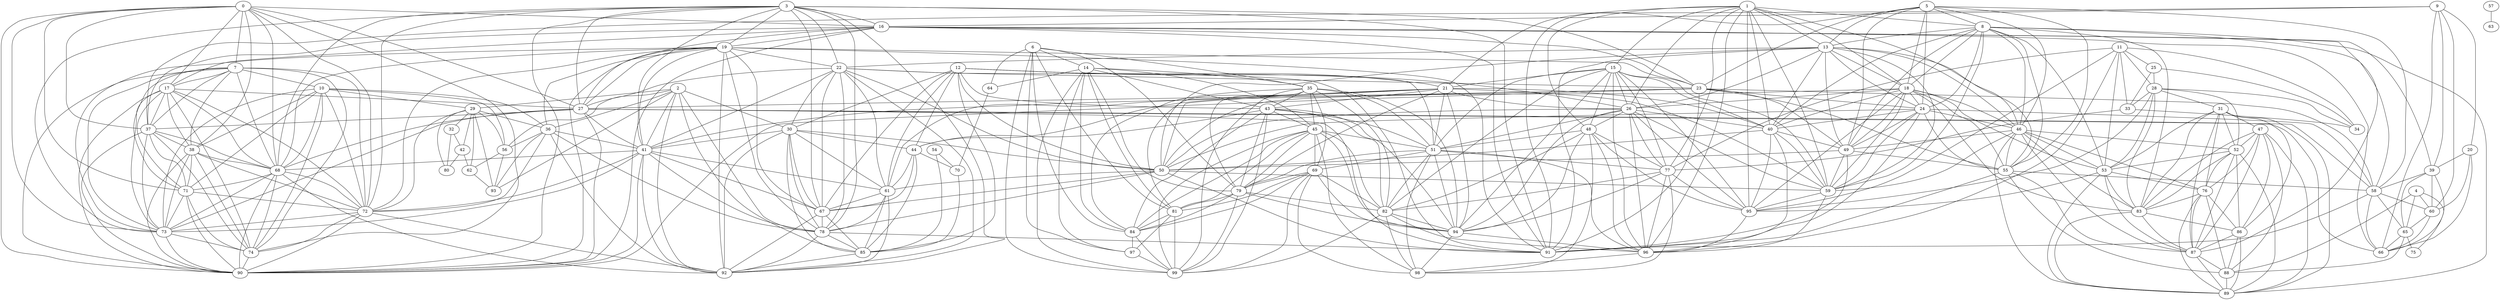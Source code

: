 graph G {
  "0";
  "1";
  "2";
  "3";
  "4";
  "5";
  "6";
  "7";
  "8";
  "9";
  "10";
  "11";
  "12";
  "13";
  "14";
  "15";
  "16";
  "17";
  "18";
  "19";
  "20";
  "21";
  "22";
  "23";
  "24";
  "25";
  "26";
  "27";
  "28";
  "29";
  "30";
  "31";
  "32";
  "33";
  "34";
  "35";
  "36";
  "37";
  "38";
  "39";
  "40";
  "41";
  "42";
  "43";
  "44";
  "45";
  "46";
  "47";
  "48";
  "49";
  "50";
  "51";
  "52";
  "53";
  "54";
  "55";
  "56";
  "57";
  "58";
  "59";
  "60";
  "61";
  "62";
  "63";
  "64";
  "65";
  "66";
  "67";
  "68";
  "69";
  "70";
  "71";
  "72";
  "73";
  "74";
  "75";
  "76";
  "77";
  "78";
  "79";
  "80";
  "81";
  "82";
  "83";
  "84";
  "85";
  "86";
  "87";
  "88";
  "89";
  "90";
  "91";
  "92";
  "93";
  "94";
  "95";
  "96";
  "97";
  "98";
  "99";
    "15" -- "21";
    "7" -- "17";
    "1" -- "95";
    "18" -- "26";
    "29" -- "32";
    "47" -- "89";
    "8" -- "18";
    "40" -- "50";
    "40" -- "59";
    "50" -- "91";
    "10" -- "36";
    "6" -- "84";
    "73" -- "74";
    "25" -- "34";
    "2" -- "41";
    "31" -- "86";
    "23" -- "91";
    "51" -- "82";
    "28" -- "53";
    "17" -- "71";
    "29" -- "36";
    "69" -- "81";
    "77" -- "94";
    "21" -- "50";
    "69" -- "99";
    "21" -- "59";
    "2" -- "36";
    "22" -- "23";
    "3" -- "19";
    "51" -- "77";
    "35" -- "69";
    "43" -- "82";
    "47" -- "52";
    "65" -- "88";
    "76" -- "88";
    "5" -- "46";
    "5" -- "55";
    "40" -- "49";
    "77" -- "98";
    "69" -- "94";
    "25" -- "33";
    "31" -- "76";
    "22" -- "27";
    "13" -- "46";
    "24" -- "46";
    "3" -- "23";
    "84" -- "97";
    "23" -- "90";
    "13" -- "55";
    "24" -- "55";
    "28" -- "34";
    "35" -- "82";
    "76" -- "83";
    "96" -- "98";
    "36" -- "56";
    "9" -- "39";
    "28" -- "52";
    "9" -- "66";
    "50" -- "67";
    "61" -- "67";
    "21" -- "40";
    "61" -- "85";
    "69" -- "98";
    "31" -- "53";
    "39" -- "66";
    "25" -- "28";
    "23" -- "58";
    "12" -- "67";
    "43" -- "45";
    "31" -- "89";
    "72" -- "90";
    "16" -- "37";
    "12" -- "85";
    "1" -- "48";
    "13" -- "50";
    "24" -- "50";
    "87" -- "88";
    "13" -- "59";
    "24" -- "59";
    "53" -- "95";
    "17" -- "38";
    "68" -- "74";
    "76" -- "87";
    "88" -- "89";
    "46" -- "83";
    "68" -- "92";
    "58" -- "66";
    "15" -- "95";
    "21" -- "26";
    "26" -- "95";
    "69" -- "84";
    "20" -- "39";
    "8" -- "83";
    "83" -- "86";
    "12" -- "44";
    "19" -- "92";
    "30" -- "92";
    "2" -- "30";
    "20" -- "66";
    "35" -- "45";
    "95" -- "96";
    "9" -- "20";
    "28" -- "33";
    "38" -- "74";
    "5" -- "49";
    "6" -- "14";
    "46" -- "87";
    "5" -- "58";
    "18" -- "95";
    "42" -- "62";
    "69" -- "79";
    "27" -- "73";
    "82" -- "98";
    "30" -- "78";
    "19" -- "78";
    "27" -- "91";
    "0" -- "74";
    "42" -- "80";
    "8" -- "87";
    "31" -- "52";
    "39" -- "65";
    "13" -- "22";
    "43" -- "44";
    "16" -- "27";
    "13" -- "40";
    "24" -- "40";
    "53" -- "76";
    "13" -- "49";
    "24" -- "49";
    "45" -- "81";
    "5" -- "8";
    "46" -- "55";
    "14" -- "84";
    "45" -- "99";
    "17" -- "37";
    "68" -- "73";
    "76" -- "86";
    "27" -- "41";
    "7" -- "72";
    "58" -- "65";
    "8" -- "46";
    "15" -- "94";
    "26" -- "94";
    "50" -- "61";
    "7" -- "90";
    "8" -- "55";
    "27" -- "68";
    "19" -- "73";
    "31" -- "47";
    "39" -- "60";
    "12" -- "43";
    "1" -- "15";
    "12" -- "61";
    "13" -- "26";
    "53" -- "89";
    "14" -- "79";
    "22" -- "92";
    "45" -- "94";
    "46" -- "59";
    "37" -- "90";
    "49" -- "55";
    "14" -- "97";
    "59" -- "96";
    "38" -- "73";
    "19" -- "41";
    "30" -- "41";
    "0" -- "37";
    "30" -- "50";
    "8" -- "59";
    "48" -- "95";
    "19" -- "68";
    "0" -- "73";
    "83" -- "89";
    "52" -- "83";
    "94" -- "98";
    "41" -- "92";
    "16" -- "17";
    "56" -- "62";
    "1" -- "46";
    "22" -- "78";
    "15" -- "48";
    "26" -- "48";
    "49" -- "50";
    "57" -- "63";
    "3" -- "92";
    "49" -- "59";
    "97" -- "99";
    "68" -- "72";
    "18" -- "53";
    "38" -- "68";
    "19" -- "27";
    "7" -- "71";
    "19" -- "36";
    "71" -- "74";
    "27" -- "58";
    "40" -- "95";
    "23" -- "24";
    "0" -- "68";
    "41" -- "78";
    "10" -- "72";
    "52" -- "87";
    "72" -- "74";
    "64" -- "70";
    "37" -- "71";
    "46" -- "49";
    "3" -- "78";
    "22" -- "91";
    "55" -- "88";
    "8" -- "13";
    "36" -- "93";
    "19" -- "22";
    "59" -- "95";
    "79" -- "82";
    "0" -- "27";
    "8" -- "40";
    "29" -- "72";
    "8" -- "49";
    "6" -- "79";
    "48" -- "94";
    "82" -- "96";
    "6" -- "97";
    "41" -- "73";
    "22" -- "41";
    "1" -- "18";
    "22" -- "50";
    "14" -- "64";
    "3" -- "73";
    "86" -- "89";
    "67" -- "85";
    "78" -- "85";
    "47" -- "88";
    "5" -- "91";
    "71" -- "73";
    "30" -- "44";
    "48" -- "98";
    "41" -- "68";
    "10" -- "71";
    "1" -- "13";
    "3" -- "41";
    "85" -- "92";
    "2" -- "85";
    "13" -- "91";
    "24" -- "91";
    "3" -- "68";
    "7" -- "38";
    "15" -- "51";
    "26" -- "51";
    "55" -- "87";
    "47" -- "83";
    "70" -- "85";
    "36" -- "92";
    "0" -- "17";
    "29" -- "62";
    "29" -- "80";
    "81" -- "99";
    "21" -- "94";
    "3" -- "27";
    "37" -- "38";
    "45" -- "51";
    "14" -- "45";
    "51" -- "94";
    "43" -- "99";
    "18" -- "24";
    "16" -- "91";
    "36" -- "78";
    "55" -- "91";
    "17" -- "74";
    "47" -- "87";
    "28" -- "83";
    "21" -- "44";
    "6" -- "64";
    "73" -- "90";
    "3" -- "22";
    "51" -- "98";
    "35" -- "81";
    "7" -- "10";
    "43" -- "94";
    "35" -- "99";
    "7" -- "37";
    "0" -- "7";
    "0" -- "16";
    "10" -- "29";
    "10" -- "38";
    "10" -- "56";
    "22" -- "30";
    "24" -- "58";
    "14" -- "35";
    "32" -- "80";
    "36" -- "41";
    "35" -- "94";
    "16" -- "90";
    "9" -- "60";
    "17" -- "73";
    "48" -- "51";
    "77" -- "96";
    "21" -- "43";
    "29" -- "56";
    "21" -- "61";
    "19" -- "91";
    "81" -- "84";
    "2" -- "29";
    "11" -- "96";
    "31" -- "83";
    "54" -- "85";
    "2" -- "56";
    "4" -- "75";
    "51" -- "79";
    "16" -- "58";
    "43" -- "84";
    "55" -- "58";
    "9" -- "37";
    "1" -- "96";
    "58" -- "60";
    "49" -- "91";
    "17" -- "68";
    "77" -- "82";
    "29" -- "42";
    "27" -- "90";
    "61" -- "92";
    "20" -- "60";
    "31" -- "87";
    "3" -- "16";
    "84" -- "99";
    "4" -- "88";
    "43" -- "79";
    "45" -- "98";
    "17" -- "27";
    "68" -- "90";
    "6" -- "35";
    "69" -- "82";
    "50" -- "78";
    "61" -- "78";
    "58" -- "91";
    "19" -- "72";
    "11" -- "77";
    "19" -- "90";
    "12" -- "51";
    "11" -- "95";
    "4" -- "65";
    "35" -- "43";
    "72" -- "92";
    "16" -- "39";
    "45" -- "84";
    "1" -- "59";
    "56" -- "93";
    "16" -- "66";
    "28" -- "31";
    "1" -- "77";
    "46" -- "76";
    "76" -- "89";
    "38" -- "72";
    "38" -- "90";
    "19" -- "67";
    "30" -- "67";
    "0" -- "72";
    "30" -- "85";
    "0" -- "90";
    "23" -- "55";
    "54" -- "70";
    "4" -- "60";
    "32" -- "42";
    "43" -- "51";
    "53" -- "83";
    "45" -- "79";
    "46" -- "53";
    "65" -- "66";
    "5" -- "24";
    "3" -- "91";
    "65" -- "75";
    "68" -- "71";
    "46" -- "89";
    "50" -- "59";
    "8" -- "53";
    "27" -- "66";
    "39" -- "58";
    "23" -- "41";
    "8" -- "89";
    "12" -- "50";
    "52" -- "86";
    "13" -- "24";
    "72" -- "73";
    "1" -- "40";
    "35" -- "51";
    "53" -- "87";
    "87" -- "89";
    "38" -- "71";
    "79" -- "81";
    "7" -- "74";
    "18" -- "83";
    "15" -- "96";
    "26" -- "96";
    "79" -- "99";
    "11" -- "53";
    "23" -- "27";
    "0" -- "71";
    "41" -- "72";
    "83" -- "87";
    "1" -- "8";
    "94" -- "96";
    "33" -- "77";
    "41" -- "90";
    "1" -- "26";
    "22" -- "67";
    "45" -- "69";
    "3" -- "72";
    "37" -- "74";
    "46" -- "52";
    "86" -- "88";
    "14" -- "81";
    "5" -- "23";
    "3" -- "90";
    "14" -- "99";
    "71" -- "72";
    "15" -- "82";
    "79" -- "94";
    "71" -- "90";
    "30" -- "61";
    "82" -- "99";
    "29" -- "93";
    "41" -- "67";
    "52" -- "76";
    "23" -- "49";
    "1" -- "21";
    "16" -- "19";
    "2" -- "93";
    "3" -- "67";
    "45" -- "82";
    "5" -- "18";
    "9" -- "16";
    "26" -- "50";
    "18" -- "46";
    "15" -- "59";
    "26" -- "59";
    "18" -- "55";
    "15" -- "77";
    "26" -- "77";
    "11" -- "25";
    "7" -- "73";
    "11" -- "34";
    "82" -- "94";
    "52" -- "53";
    "60" -- "66";
    "12" -- "26";
    "44" -- "67";
    "10" -- "74";
    "52" -- "89";
    "13" -- "18";
    "44" -- "85";
    "16" -- "23";
    "37" -- "73";
    "5" -- "13";
    "86" -- "87";
    "67" -- "92";
    "78" -- "92";
    "18" -- "50";
    "47" -- "86";
    "18" -- "59";
    "8" -- "24";
    "27" -- "37";
    "7" -- "68";
    "79" -- "84";
    "0" -- "38";
    "6" -- "81";
    "48" -- "96";
    "21" -- "79";
    "12" -- "21";
    "6" -- "99";
    "12" -- "30";
    "74" -- "90";
    "22" -- "61";
    "2" -- "92";
    "37" -- "68";
    "15" -- "40";
    "26" -- "40";
    "67" -- "78";
    "36" -- "72";
    "28" -- "95";
    "11" -- "33";
    "48" -- "82";
    "60" -- "65";
    "40" -- "96";
    "41" -- "61";
    "81" -- "97";
    "62" -- "93";
    "10" -- "73";
    "2" -- "78";
    "14" -- "43";
    "35" -- "84";
    "15" -- "26";
    "18" -- "40";
    "47" -- "76";
    "78" -- "91";
    "17" -- "72";
    "18" -- "49";
    "19" -- "23";
    "77" -- "95";
    "17" -- "90";
    "21" -- "51";
    "11" -- "28";
    "48" -- "77";
    "33" -- "34";
    "44" -- "61";
    "10" -- "68";
    "44" -- "70";
    "51" -- "69";
    "51" -- "96";
    "35" -- "79";
}
